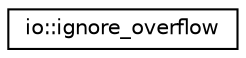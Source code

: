 digraph "Graphical Class Hierarchy"
{
  edge [fontname="Helvetica",fontsize="10",labelfontname="Helvetica",labelfontsize="10"];
  node [fontname="Helvetica",fontsize="10",shape=record];
  rankdir="LR";
  Node0 [label="io::ignore_overflow",height=0.2,width=0.4,color="black", fillcolor="white", style="filled",URL="$structio_1_1ignore__overflow.html"];
}
